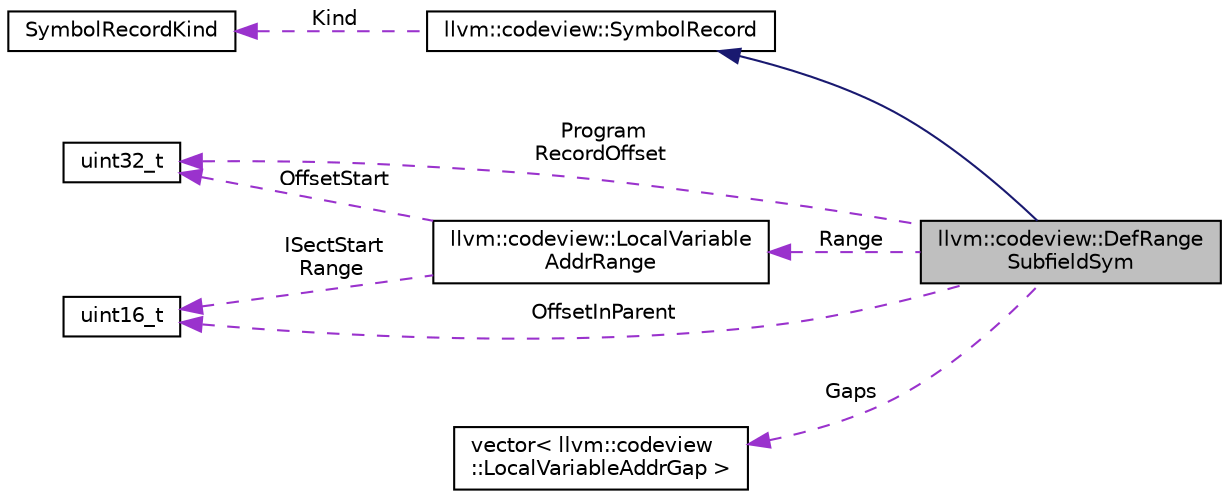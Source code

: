 digraph "llvm::codeview::DefRangeSubfieldSym"
{
 // LATEX_PDF_SIZE
  bgcolor="transparent";
  edge [fontname="Helvetica",fontsize="10",labelfontname="Helvetica",labelfontsize="10"];
  node [fontname="Helvetica",fontsize="10",shape="box"];
  rankdir="LR";
  Node1 [label="llvm::codeview::DefRange\lSubfieldSym",height=0.2,width=0.4,color="black", fillcolor="grey75", style="filled", fontcolor="black",tooltip=" "];
  Node2 -> Node1 [dir="back",color="midnightblue",fontsize="10",style="solid",fontname="Helvetica"];
  Node2 [label="llvm::codeview::SymbolRecord",height=0.2,width=0.4,color="black",URL="$classllvm_1_1codeview_1_1SymbolRecord.html",tooltip=" "];
  Node3 -> Node2 [dir="back",color="darkorchid3",fontsize="10",style="dashed",label=" Kind" ,fontname="Helvetica"];
  Node3 [label="SymbolRecordKind",height=0.2,width=0.4,color="black",tooltip=" "];
  Node4 -> Node1 [dir="back",color="darkorchid3",fontsize="10",style="dashed",label=" Program\nRecordOffset" ,fontname="Helvetica"];
  Node4 [label="uint32_t",height=0.2,width=0.4,color="black",URL="$classuint32__t.html",tooltip=" "];
  Node5 -> Node1 [dir="back",color="darkorchid3",fontsize="10",style="dashed",label=" OffsetInParent" ,fontname="Helvetica"];
  Node5 [label="uint16_t",height=0.2,width=0.4,color="black",tooltip=" "];
  Node6 -> Node1 [dir="back",color="darkorchid3",fontsize="10",style="dashed",label=" Range" ,fontname="Helvetica"];
  Node6 [label="llvm::codeview::LocalVariable\lAddrRange",height=0.2,width=0.4,color="black",URL="$structllvm_1_1codeview_1_1LocalVariableAddrRange.html",tooltip=" "];
  Node4 -> Node6 [dir="back",color="darkorchid3",fontsize="10",style="dashed",label=" OffsetStart" ,fontname="Helvetica"];
  Node5 -> Node6 [dir="back",color="darkorchid3",fontsize="10",style="dashed",label=" ISectStart\nRange" ,fontname="Helvetica"];
  Node7 -> Node1 [dir="back",color="darkorchid3",fontsize="10",style="dashed",label=" Gaps" ,fontname="Helvetica"];
  Node7 [label="vector\< llvm::codeview\l::LocalVariableAddrGap \>",height=0.2,width=0.4,color="black",tooltip=" "];
}
